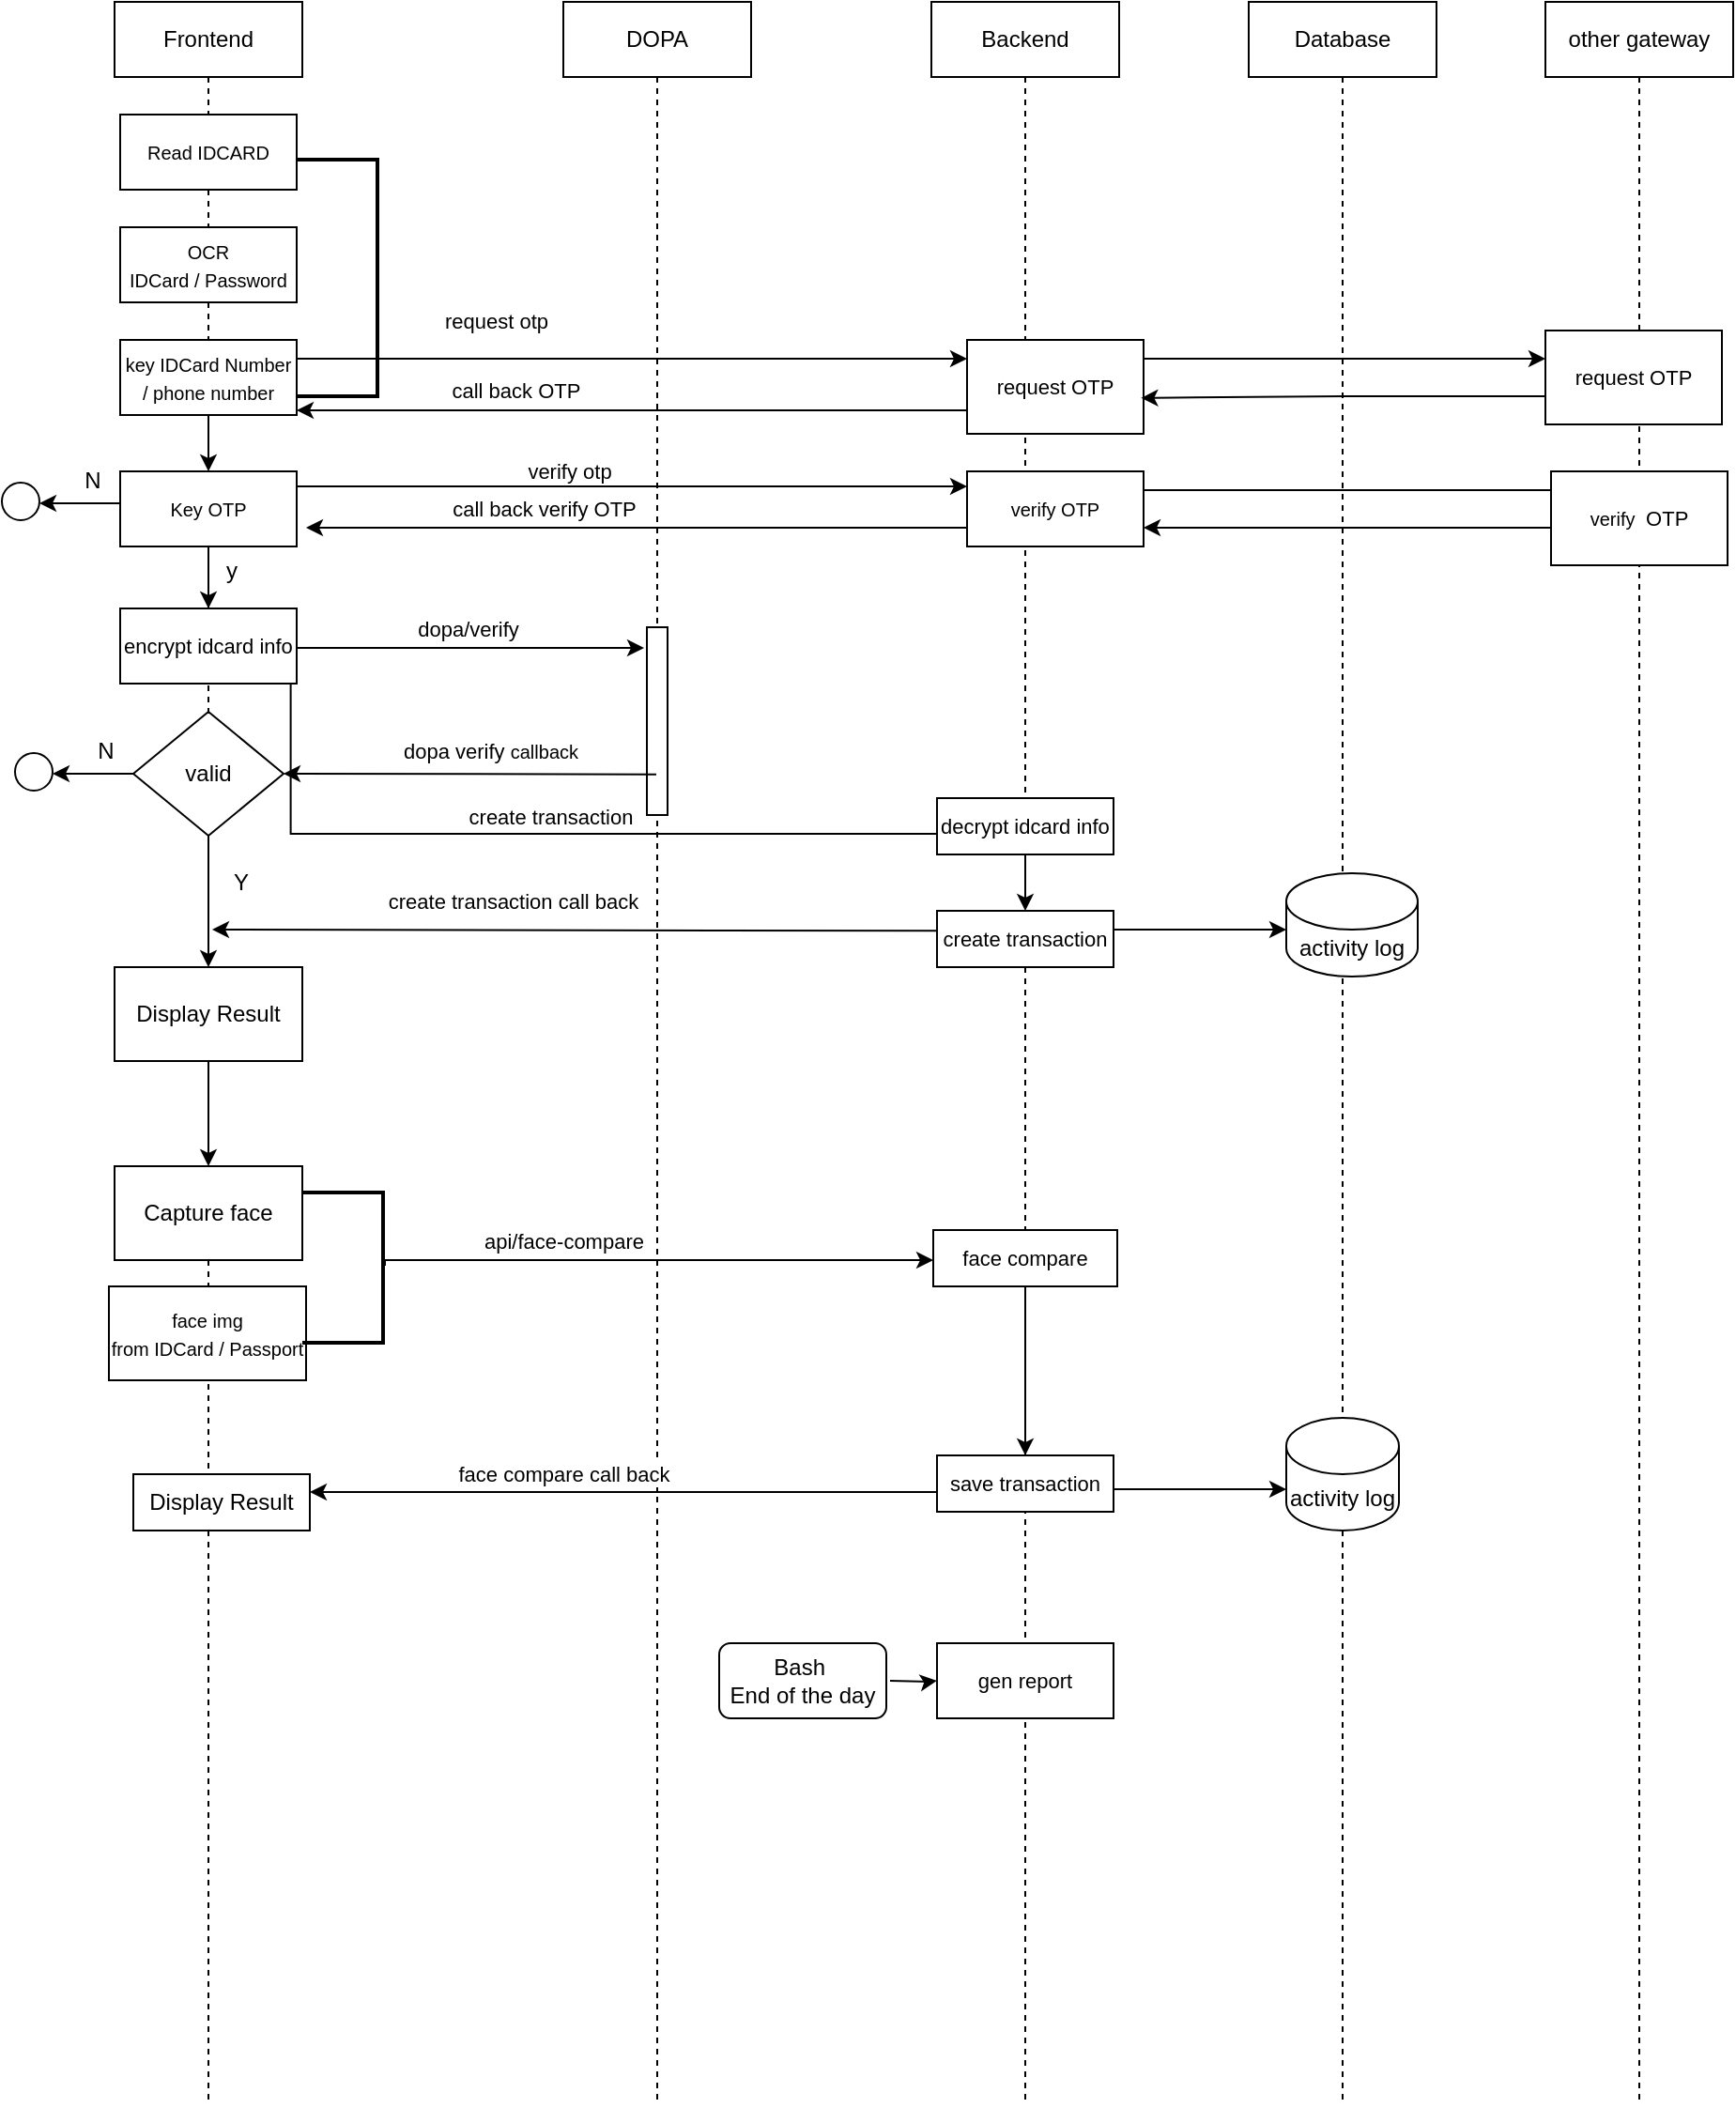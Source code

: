 <mxfile version="26.0.16">
  <diagram name="Page-1" id="2YBvvXClWsGukQMizWep">
    <mxGraphModel dx="1302" dy="711" grid="1" gridSize="10" guides="1" tooltips="1" connect="1" arrows="1" fold="1" page="1" pageScale="1" pageWidth="1100" pageHeight="1700" math="0" shadow="0">
      <root>
        <mxCell id="0" />
        <mxCell id="1" parent="0" />
        <mxCell id="aM9ryv3xv72pqoxQDRHE-1" value="Frontend" style="shape=umlLifeline;perimeter=lifelinePerimeter;whiteSpace=wrap;html=1;container=0;dropTarget=0;collapsible=0;recursiveResize=0;outlineConnect=0;portConstraint=eastwest;newEdgeStyle={&quot;edgeStyle&quot;:&quot;elbowEdgeStyle&quot;,&quot;elbow&quot;:&quot;vertical&quot;,&quot;curved&quot;:0,&quot;rounded&quot;:0};fillColor=none;" parent="1" vertex="1">
          <mxGeometry x="298" y="40" width="100" height="1120" as="geometry" />
        </mxCell>
        <mxCell id="aM9ryv3xv72pqoxQDRHE-5" value="DOPA" style="shape=umlLifeline;perimeter=lifelinePerimeter;whiteSpace=wrap;html=1;container=0;dropTarget=0;collapsible=0;recursiveResize=0;outlineConnect=0;portConstraint=eastwest;newEdgeStyle={&quot;edgeStyle&quot;:&quot;elbowEdgeStyle&quot;,&quot;elbow&quot;:&quot;vertical&quot;,&quot;curved&quot;:0,&quot;rounded&quot;:0};" parent="1" vertex="1">
          <mxGeometry x="537" y="40" width="100" height="1120" as="geometry" />
        </mxCell>
        <mxCell id="Z1pbQhOpRkisMLD_R11F-22" value="" style="edgeStyle=elbowEdgeStyle;rounded=0;orthogonalLoop=1;jettySize=auto;html=1;elbow=vertical;curved=0;" edge="1" parent="1">
          <mxGeometry relative="1" as="geometry">
            <mxPoint x="758" y="534.67" as="sourcePoint" />
            <mxPoint x="350" y="533.34" as="targetPoint" />
          </mxGeometry>
        </mxCell>
        <mxCell id="Z1pbQhOpRkisMLD_R11F-82" value="create transaction call back" style="edgeLabel;html=1;align=center;verticalAlign=middle;resizable=0;points=[];" vertex="1" connectable="0" parent="Z1pbQhOpRkisMLD_R11F-22">
          <mxGeometry x="0.051" y="1" relative="1" as="geometry">
            <mxPoint x="-34" y="-16" as="offset" />
          </mxGeometry>
        </mxCell>
        <mxCell id="Z1pbQhOpRkisMLD_R11F-1" value="Backend" style="shape=umlLifeline;perimeter=lifelinePerimeter;whiteSpace=wrap;html=1;container=0;dropTarget=0;collapsible=0;recursiveResize=0;outlineConnect=0;portConstraint=eastwest;newEdgeStyle={&quot;edgeStyle&quot;:&quot;elbowEdgeStyle&quot;,&quot;elbow&quot;:&quot;vertical&quot;,&quot;curved&quot;:0,&quot;rounded&quot;:0};" vertex="1" parent="1">
          <mxGeometry x="733" y="40" width="100" height="1120" as="geometry" />
        </mxCell>
        <mxCell id="Z1pbQhOpRkisMLD_R11F-117" value="" style="edgeStyle=orthogonalEdgeStyle;rounded=0;orthogonalLoop=1;jettySize=auto;html=1;" edge="1" parent="1" source="Z1pbQhOpRkisMLD_R11F-11" target="Z1pbQhOpRkisMLD_R11F-115">
          <mxGeometry relative="1" as="geometry" />
        </mxCell>
        <mxCell id="Z1pbQhOpRkisMLD_R11F-11" value="&lt;font style=&quot;font-size: 10px;&quot;&gt;key IDCard Number / phone number&lt;/font&gt;" style="rounded=0;whiteSpace=wrap;html=1;" vertex="1" parent="1">
          <mxGeometry x="301" y="220" width="94" height="40" as="geometry" />
        </mxCell>
        <mxCell id="Z1pbQhOpRkisMLD_R11F-16" value="" style="edgeStyle=orthogonalEdgeStyle;rounded=0;orthogonalLoop=1;jettySize=auto;html=1;entryX=1;entryY=0.5;entryDx=0;entryDy=0;" edge="1" parent="1" source="Z1pbQhOpRkisMLD_R11F-14">
          <mxGeometry relative="1" as="geometry">
            <mxPoint x="265" y="451" as="targetPoint" />
          </mxGeometry>
        </mxCell>
        <mxCell id="Z1pbQhOpRkisMLD_R11F-75" value="" style="edgeStyle=orthogonalEdgeStyle;rounded=0;orthogonalLoop=1;jettySize=auto;html=1;" edge="1" parent="1" source="Z1pbQhOpRkisMLD_R11F-14" target="Z1pbQhOpRkisMLD_R11F-76">
          <mxGeometry relative="1" as="geometry" />
        </mxCell>
        <mxCell id="Z1pbQhOpRkisMLD_R11F-14" value="valid" style="rhombus;whiteSpace=wrap;html=1;" vertex="1" parent="1">
          <mxGeometry x="308" y="418" width="80" height="66" as="geometry" />
        </mxCell>
        <mxCell id="Z1pbQhOpRkisMLD_R11F-15" value="" style="ellipse;whiteSpace=wrap;html=1;aspect=fixed;" vertex="1" parent="1">
          <mxGeometry x="245" y="440" width="20" height="20" as="geometry" />
        </mxCell>
        <mxCell id="Z1pbQhOpRkisMLD_R11F-17" value="N" style="text;html=1;align=center;verticalAlign=middle;resizable=0;points=[];autosize=1;strokeColor=none;fillColor=none;" vertex="1" parent="1">
          <mxGeometry x="278" y="424" width="30" height="30" as="geometry" />
        </mxCell>
        <mxCell id="Z1pbQhOpRkisMLD_R11F-20" value="" style="rounded=0;whiteSpace=wrap;html=1;" vertex="1" parent="1">
          <mxGeometry x="581.5" y="373" width="11" height="100" as="geometry" />
        </mxCell>
        <mxCell id="Z1pbQhOpRkisMLD_R11F-21" value="create transaction" style="html=1;verticalAlign=bottom;endArrow=block;edgeStyle=elbowEdgeStyle;elbow=vertical;curved=0;rounded=0;exitX=0.966;exitY=0.77;exitDx=0;exitDy=0;exitPerimeter=0;" edge="1" parent="1">
          <mxGeometry x="-0.003" relative="1" as="geometry">
            <mxPoint x="391.804" y="394.8" as="sourcePoint" />
            <Array as="points">
              <mxPoint x="677.5" y="483" />
            </Array>
            <mxPoint x="758" y="483" as="targetPoint" />
            <mxPoint as="offset" />
          </mxGeometry>
        </mxCell>
        <mxCell id="Z1pbQhOpRkisMLD_R11F-24" value="" style="edgeStyle=elbowEdgeStyle;rounded=0;orthogonalLoop=1;jettySize=auto;html=1;elbow=vertical;curved=0;entryX=1;entryY=0.5;entryDx=0;entryDy=0;" edge="1" parent="1" target="Z1pbQhOpRkisMLD_R11F-14">
          <mxGeometry relative="1" as="geometry">
            <mxPoint x="586.5" y="451.333" as="sourcePoint" />
            <mxPoint x="455" y="384.5" as="targetPoint" />
          </mxGeometry>
        </mxCell>
        <mxCell id="Z1pbQhOpRkisMLD_R11F-28" value="&lt;font style=&quot;font-size: 10px;&quot;&gt;&lt;span style=&quot;font-size: 11px; background-color: rgb(255, 255, 255);&quot;&gt;dopa verify&amp;nbsp;&lt;/span&gt;callback&lt;/font&gt;" style="text;html=1;align=center;verticalAlign=middle;resizable=0;points=[];autosize=1;strokeColor=none;fillColor=none;" vertex="1" parent="1">
          <mxGeometry x="438" y="424" width="120" height="30" as="geometry" />
        </mxCell>
        <mxCell id="Z1pbQhOpRkisMLD_R11F-31" value="Y" style="text;html=1;align=center;verticalAlign=middle;resizable=0;points=[];autosize=1;strokeColor=none;fillColor=none;" vertex="1" parent="1">
          <mxGeometry x="350" y="494" width="30" height="30" as="geometry" />
        </mxCell>
        <mxCell id="Z1pbQhOpRkisMLD_R11F-35" value="&lt;font style=&quot;font-size: 10px;&quot;&gt;Read IDCARD&lt;/font&gt;" style="rounded=0;whiteSpace=wrap;html=1;" vertex="1" parent="1">
          <mxGeometry x="301" y="100" width="94" height="40" as="geometry" />
        </mxCell>
        <mxCell id="Z1pbQhOpRkisMLD_R11F-36" value="&lt;font style=&quot;font-size: 10px;&quot;&gt;OCR&lt;br&gt;IDCard / Password&lt;/font&gt;" style="rounded=0;whiteSpace=wrap;html=1;" vertex="1" parent="1">
          <mxGeometry x="301" y="160" width="94" height="40" as="geometry" />
        </mxCell>
        <mxCell id="Z1pbQhOpRkisMLD_R11F-45" value="" style="edgeStyle=orthogonalEdgeStyle;rounded=0;orthogonalLoop=1;jettySize=auto;html=1;exitX=1;exitY=0.5;exitDx=0;exitDy=0;" edge="1" parent="1">
          <mxGeometry relative="1" as="geometry">
            <mxPoint x="395" y="384" as="sourcePoint" />
            <mxPoint x="580" y="384" as="targetPoint" />
            <Array as="points">
              <mxPoint x="535" y="384" />
              <mxPoint x="535" y="384" />
            </Array>
          </mxGeometry>
        </mxCell>
        <mxCell id="Z1pbQhOpRkisMLD_R11F-60" value="dopa/verify" style="edgeLabel;html=1;align=center;verticalAlign=middle;resizable=0;points=[];" vertex="1" connectable="0" parent="Z1pbQhOpRkisMLD_R11F-45">
          <mxGeometry x="0.244" y="-1" relative="1" as="geometry">
            <mxPoint x="-24" y="-11" as="offset" />
          </mxGeometry>
        </mxCell>
        <mxCell id="Z1pbQhOpRkisMLD_R11F-46" value="" style="strokeWidth=2;html=1;shape=mxgraph.flowchart.annotation_1;align=left;pointerEvents=1;direction=west;" vertex="1" parent="1">
          <mxGeometry x="395" y="124" width="43" height="126" as="geometry" />
        </mxCell>
        <mxCell id="Z1pbQhOpRkisMLD_R11F-52" value="Capture face" style="rounded=0;whiteSpace=wrap;html=1;" vertex="1" parent="1">
          <mxGeometry x="298" y="660" width="100" height="50" as="geometry" />
        </mxCell>
        <mxCell id="Z1pbQhOpRkisMLD_R11F-68" value="" style="edgeStyle=orthogonalEdgeStyle;rounded=0;orthogonalLoop=1;jettySize=auto;html=1;exitX=0;exitY=0.5;exitDx=0;exitDy=0;exitPerimeter=0;" edge="1" parent="1" target="Z1pbQhOpRkisMLD_R11F-87">
          <mxGeometry relative="1" as="geometry">
            <mxPoint x="442" y="713" as="sourcePoint" />
            <mxPoint x="760" y="710" as="targetPoint" />
            <Array as="points">
              <mxPoint x="442" y="710" />
            </Array>
          </mxGeometry>
        </mxCell>
        <mxCell id="Z1pbQhOpRkisMLD_R11F-69" value="api/face-compare" style="edgeLabel;html=1;align=center;verticalAlign=middle;resizable=0;points=[];" vertex="1" connectable="0" parent="Z1pbQhOpRkisMLD_R11F-68">
          <mxGeometry x="0.244" y="-1" relative="1" as="geometry">
            <mxPoint x="-86" y="-11" as="offset" />
          </mxGeometry>
        </mxCell>
        <mxCell id="Z1pbQhOpRkisMLD_R11F-70" value="&lt;font style=&quot;font-size: 10px;&quot;&gt;face img &lt;br&gt;from IDCard / Passport&lt;/font&gt;" style="rounded=0;whiteSpace=wrap;html=1;" vertex="1" parent="1">
          <mxGeometry x="295" y="724" width="105" height="50" as="geometry" />
        </mxCell>
        <mxCell id="Z1pbQhOpRkisMLD_R11F-71" value="&lt;span style=&quot;font-size: 11px;&quot;&gt;encrypt idcard info&lt;/span&gt;" style="rounded=0;whiteSpace=wrap;html=1;" vertex="1" parent="1">
          <mxGeometry x="301" y="363" width="94" height="40" as="geometry" />
        </mxCell>
        <mxCell id="Z1pbQhOpRkisMLD_R11F-85" value="" style="edgeStyle=orthogonalEdgeStyle;rounded=0;orthogonalLoop=1;jettySize=auto;html=1;" edge="1" parent="1" source="Z1pbQhOpRkisMLD_R11F-73" target="Z1pbQhOpRkisMLD_R11F-84">
          <mxGeometry relative="1" as="geometry">
            <Array as="points">
              <mxPoint x="892" y="534" />
              <mxPoint x="892" y="534" />
            </Array>
          </mxGeometry>
        </mxCell>
        <mxCell id="Z1pbQhOpRkisMLD_R11F-73" value="&lt;span style=&quot;font-size: 11px;&quot;&gt;create transaction&lt;/span&gt;" style="rounded=0;whiteSpace=wrap;html=1;" vertex="1" parent="1">
          <mxGeometry x="736" y="524" width="94" height="30" as="geometry" />
        </mxCell>
        <mxCell id="Z1pbQhOpRkisMLD_R11F-77" value="" style="edgeStyle=orthogonalEdgeStyle;rounded=0;orthogonalLoop=1;jettySize=auto;html=1;" edge="1" parent="1" source="Z1pbQhOpRkisMLD_R11F-76" target="Z1pbQhOpRkisMLD_R11F-52">
          <mxGeometry relative="1" as="geometry" />
        </mxCell>
        <mxCell id="Z1pbQhOpRkisMLD_R11F-76" value="Display Result" style="rounded=0;whiteSpace=wrap;html=1;" vertex="1" parent="1">
          <mxGeometry x="298" y="554" width="100" height="50" as="geometry" />
        </mxCell>
        <mxCell id="Z1pbQhOpRkisMLD_R11F-80" value="" style="edgeStyle=orthogonalEdgeStyle;rounded=0;orthogonalLoop=1;jettySize=auto;html=1;" edge="1" parent="1" source="Z1pbQhOpRkisMLD_R11F-78" target="Z1pbQhOpRkisMLD_R11F-73">
          <mxGeometry relative="1" as="geometry" />
        </mxCell>
        <mxCell id="Z1pbQhOpRkisMLD_R11F-78" value="&lt;span style=&quot;font-size: 11px;&quot;&gt;decrypt idcard info&lt;/span&gt;" style="rounded=0;whiteSpace=wrap;html=1;" vertex="1" parent="1">
          <mxGeometry x="736" y="464" width="94" height="30" as="geometry" />
        </mxCell>
        <mxCell id="Z1pbQhOpRkisMLD_R11F-83" value="Database" style="shape=umlLifeline;perimeter=lifelinePerimeter;whiteSpace=wrap;html=1;container=0;dropTarget=0;collapsible=0;recursiveResize=0;outlineConnect=0;portConstraint=eastwest;newEdgeStyle={&quot;edgeStyle&quot;:&quot;elbowEdgeStyle&quot;,&quot;elbow&quot;:&quot;vertical&quot;,&quot;curved&quot;:0,&quot;rounded&quot;:0};" vertex="1" parent="1">
          <mxGeometry x="902" y="40" width="100" height="1120" as="geometry" />
        </mxCell>
        <mxCell id="Z1pbQhOpRkisMLD_R11F-84" value="activity log" style="shape=cylinder3;whiteSpace=wrap;html=1;boundedLbl=1;backgroundOutline=1;size=15;" vertex="1" parent="1">
          <mxGeometry x="922" y="504" width="70" height="55" as="geometry" />
        </mxCell>
        <mxCell id="Z1pbQhOpRkisMLD_R11F-86" value="" style="strokeWidth=2;html=1;shape=mxgraph.flowchart.annotation_1;align=left;pointerEvents=1;direction=west;" vertex="1" parent="1">
          <mxGeometry x="398" y="674" width="43" height="80" as="geometry" />
        </mxCell>
        <mxCell id="Z1pbQhOpRkisMLD_R11F-93" value="" style="edgeStyle=orthogonalEdgeStyle;rounded=0;orthogonalLoop=1;jettySize=auto;html=1;" edge="1" parent="1" source="Z1pbQhOpRkisMLD_R11F-87" target="Z1pbQhOpRkisMLD_R11F-89">
          <mxGeometry relative="1" as="geometry" />
        </mxCell>
        <mxCell id="Z1pbQhOpRkisMLD_R11F-87" value="&lt;span style=&quot;font-size: 11px; text-wrap-mode: nowrap; background-color: rgb(255, 255, 255);&quot;&gt;face compare&lt;/span&gt;" style="rounded=0;whiteSpace=wrap;html=1;" vertex="1" parent="1">
          <mxGeometry x="734" y="694" width="98" height="30" as="geometry" />
        </mxCell>
        <mxCell id="Z1pbQhOpRkisMLD_R11F-88" value="activity log" style="shape=cylinder3;whiteSpace=wrap;html=1;boundedLbl=1;backgroundOutline=1;size=15;" vertex="1" parent="1">
          <mxGeometry x="922" y="794" width="60" height="60" as="geometry" />
        </mxCell>
        <mxCell id="Z1pbQhOpRkisMLD_R11F-90" value="" style="edgeStyle=orthogonalEdgeStyle;rounded=0;orthogonalLoop=1;jettySize=auto;html=1;" edge="1" parent="1" source="Z1pbQhOpRkisMLD_R11F-89" target="Z1pbQhOpRkisMLD_R11F-88">
          <mxGeometry relative="1" as="geometry">
            <Array as="points">
              <mxPoint x="862" y="832" />
              <mxPoint x="862" y="832" />
            </Array>
          </mxGeometry>
        </mxCell>
        <mxCell id="Z1pbQhOpRkisMLD_R11F-92" value="" style="edgeStyle=orthogonalEdgeStyle;rounded=0;orthogonalLoop=1;jettySize=auto;html=1;exitX=0.031;exitY=0.649;exitDx=0;exitDy=0;exitPerimeter=0;" edge="1" parent="1" source="Z1pbQhOpRkisMLD_R11F-89" target="Z1pbQhOpRkisMLD_R11F-91">
          <mxGeometry relative="1" as="geometry">
            <mxPoint x="760" y="824" as="sourcePoint" />
            <Array as="points">
              <mxPoint x="760" y="834" />
              <mxPoint x="760" y="834" />
            </Array>
          </mxGeometry>
        </mxCell>
        <mxCell id="Z1pbQhOpRkisMLD_R11F-89" value="&lt;span style=&quot;font-size: 11px;&quot;&gt;save transaction&lt;/span&gt;" style="rounded=0;whiteSpace=wrap;html=1;" vertex="1" parent="1">
          <mxGeometry x="736" y="814" width="94" height="30" as="geometry" />
        </mxCell>
        <mxCell id="Z1pbQhOpRkisMLD_R11F-91" value="Display Result" style="rounded=0;whiteSpace=wrap;html=1;" vertex="1" parent="1">
          <mxGeometry x="308" y="824" width="94" height="30" as="geometry" />
        </mxCell>
        <mxCell id="Z1pbQhOpRkisMLD_R11F-94" value="face compare call back" style="edgeLabel;html=1;align=center;verticalAlign=middle;resizable=0;points=[];" vertex="1" connectable="0" parent="1">
          <mxGeometry x="537.003" y="824.0" as="geometry" />
        </mxCell>
        <mxCell id="Z1pbQhOpRkisMLD_R11F-98" value="" style="edgeStyle=orthogonalEdgeStyle;rounded=0;orthogonalLoop=1;jettySize=auto;html=1;" edge="1" parent="1" target="Z1pbQhOpRkisMLD_R11F-97">
          <mxGeometry relative="1" as="geometry">
            <mxPoint x="711.0" y="934" as="sourcePoint" />
          </mxGeometry>
        </mxCell>
        <mxCell id="Z1pbQhOpRkisMLD_R11F-95" value="Bash&amp;nbsp;&lt;br&gt;End of the day" style="rounded=1;whiteSpace=wrap;html=1;" vertex="1" parent="1">
          <mxGeometry x="620" y="914" width="89" height="40" as="geometry" />
        </mxCell>
        <mxCell id="Z1pbQhOpRkisMLD_R11F-97" value="&lt;span style=&quot;font-size: 11px;&quot;&gt;gen report&lt;/span&gt;" style="rounded=0;whiteSpace=wrap;html=1;" vertex="1" parent="1">
          <mxGeometry x="736" y="914" width="94" height="40" as="geometry" />
        </mxCell>
        <mxCell id="Z1pbQhOpRkisMLD_R11F-124" value="" style="edgeStyle=orthogonalEdgeStyle;rounded=0;orthogonalLoop=1;jettySize=auto;html=1;" edge="1" parent="1" source="Z1pbQhOpRkisMLD_R11F-105" target="Z1pbQhOpRkisMLD_R11F-125">
          <mxGeometry relative="1" as="geometry">
            <Array as="points">
              <mxPoint x="1010" y="230" />
              <mxPoint x="1010" y="230" />
            </Array>
          </mxGeometry>
        </mxCell>
        <mxCell id="Z1pbQhOpRkisMLD_R11F-105" value="&lt;span style=&quot;font-size: 11px;&quot;&gt;request OTP&lt;/span&gt;" style="rounded=0;whiteSpace=wrap;html=1;" vertex="1" parent="1">
          <mxGeometry x="752" y="220" width="94" height="50" as="geometry" />
        </mxCell>
        <mxCell id="Z1pbQhOpRkisMLD_R11F-110" value="" style="edgeStyle=elbowEdgeStyle;rounded=0;orthogonalLoop=1;jettySize=auto;html=1;elbow=vertical;curved=0;exitX=0;exitY=0.75;exitDx=0;exitDy=0;" edge="1" parent="1" source="Z1pbQhOpRkisMLD_R11F-105" target="Z1pbQhOpRkisMLD_R11F-11">
          <mxGeometry relative="1" as="geometry">
            <mxPoint x="770" y="253" as="sourcePoint" />
            <mxPoint x="470" y="260" as="targetPoint" />
          </mxGeometry>
        </mxCell>
        <mxCell id="Z1pbQhOpRkisMLD_R11F-111" value="call back OTP&amp;nbsp;" style="edgeLabel;html=1;align=center;verticalAlign=middle;resizable=0;points=[];" vertex="1" connectable="0" parent="Z1pbQhOpRkisMLD_R11F-110">
          <mxGeometry x="0.051" y="1" relative="1" as="geometry">
            <mxPoint x="-52" y="-12" as="offset" />
          </mxGeometry>
        </mxCell>
        <mxCell id="Z1pbQhOpRkisMLD_R11F-113" value="" style="edgeStyle=orthogonalEdgeStyle;rounded=0;orthogonalLoop=1;jettySize=auto;html=1;exitX=1;exitY=0.5;exitDx=0;exitDy=0;" edge="1" parent="1" target="Z1pbQhOpRkisMLD_R11F-105">
          <mxGeometry relative="1" as="geometry">
            <mxPoint x="395" y="230" as="sourcePoint" />
            <mxPoint x="710" y="233" as="targetPoint" />
            <Array as="points">
              <mxPoint x="720" y="230" />
              <mxPoint x="720" y="230" />
            </Array>
          </mxGeometry>
        </mxCell>
        <mxCell id="Z1pbQhOpRkisMLD_R11F-114" value="request otp" style="edgeLabel;html=1;align=center;verticalAlign=middle;resizable=0;points=[];" vertex="1" connectable="0" parent="Z1pbQhOpRkisMLD_R11F-113">
          <mxGeometry x="0.244" y="-1" relative="1" as="geometry">
            <mxPoint x="-116" y="-21" as="offset" />
          </mxGeometry>
        </mxCell>
        <mxCell id="Z1pbQhOpRkisMLD_R11F-116" value="" style="edgeStyle=orthogonalEdgeStyle;rounded=0;orthogonalLoop=1;jettySize=auto;html=1;" edge="1" parent="1" source="Z1pbQhOpRkisMLD_R11F-115" target="Z1pbQhOpRkisMLD_R11F-71">
          <mxGeometry relative="1" as="geometry" />
        </mxCell>
        <mxCell id="Z1pbQhOpRkisMLD_R11F-119" value="" style="edgeStyle=orthogonalEdgeStyle;rounded=0;orthogonalLoop=1;jettySize=auto;html=1;" edge="1" parent="1">
          <mxGeometry relative="1" as="geometry">
            <mxPoint x="395" y="298.0" as="sourcePoint" />
            <mxPoint x="752" y="298.0" as="targetPoint" />
          </mxGeometry>
        </mxCell>
        <mxCell id="Z1pbQhOpRkisMLD_R11F-115" value="&lt;font style=&quot;font-size: 10px;&quot;&gt;Key OTP&lt;/font&gt;" style="rounded=0;whiteSpace=wrap;html=1;" vertex="1" parent="1">
          <mxGeometry x="301" y="290" width="94" height="40" as="geometry" />
        </mxCell>
        <mxCell id="Z1pbQhOpRkisMLD_R11F-130" value="" style="edgeStyle=orthogonalEdgeStyle;rounded=0;orthogonalLoop=1;jettySize=auto;html=1;entryX=0.287;entryY=0.4;entryDx=0;entryDy=0;entryPerimeter=0;" edge="1" parent="1" source="Z1pbQhOpRkisMLD_R11F-118" target="Z1pbQhOpRkisMLD_R11F-129">
          <mxGeometry relative="1" as="geometry">
            <Array as="points">
              <mxPoint x="1090" y="300" />
            </Array>
          </mxGeometry>
        </mxCell>
        <mxCell id="Z1pbQhOpRkisMLD_R11F-118" value="&lt;font style=&quot;font-size: 10px;&quot;&gt;verify OTP&lt;/font&gt;" style="rounded=0;whiteSpace=wrap;html=1;" vertex="1" parent="1">
          <mxGeometry x="752" y="290" width="94" height="40" as="geometry" />
        </mxCell>
        <mxCell id="Z1pbQhOpRkisMLD_R11F-120" value="verify otp" style="edgeLabel;html=1;align=center;verticalAlign=middle;resizable=0;points=[];" vertex="1" connectable="0" parent="1">
          <mxGeometry x="539.997" y="290.003" as="geometry" />
        </mxCell>
        <mxCell id="Z1pbQhOpRkisMLD_R11F-121" value="other gateway" style="shape=umlLifeline;perimeter=lifelinePerimeter;whiteSpace=wrap;html=1;container=0;dropTarget=0;collapsible=0;recursiveResize=0;outlineConnect=0;portConstraint=eastwest;newEdgeStyle={&quot;edgeStyle&quot;:&quot;elbowEdgeStyle&quot;,&quot;elbow&quot;:&quot;vertical&quot;,&quot;curved&quot;:0,&quot;rounded&quot;:0};" vertex="1" parent="1">
          <mxGeometry x="1060" y="40" width="100" height="1120" as="geometry" />
        </mxCell>
        <mxCell id="Z1pbQhOpRkisMLD_R11F-128" value="" style="edgeStyle=orthogonalEdgeStyle;rounded=0;orthogonalLoop=1;jettySize=auto;html=1;entryX=0.986;entryY=0.618;entryDx=0;entryDy=0;entryPerimeter=0;exitX=0;exitY=0.75;exitDx=0;exitDy=0;" edge="1" parent="1" source="Z1pbQhOpRkisMLD_R11F-125" target="Z1pbQhOpRkisMLD_R11F-105">
          <mxGeometry relative="1" as="geometry">
            <Array as="points">
              <mxPoint x="1060" y="250" />
              <mxPoint x="953" y="250" />
            </Array>
          </mxGeometry>
        </mxCell>
        <mxCell id="Z1pbQhOpRkisMLD_R11F-125" value="&lt;span style=&quot;font-size: 11px;&quot;&gt;request OTP&lt;/span&gt;" style="rounded=0;whiteSpace=wrap;html=1;" vertex="1" parent="1">
          <mxGeometry x="1060" y="215" width="94" height="50" as="geometry" />
        </mxCell>
        <mxCell id="Z1pbQhOpRkisMLD_R11F-131" value="" style="edgeStyle=orthogonalEdgeStyle;rounded=0;orthogonalLoop=1;jettySize=auto;html=1;entryX=1;entryY=0.75;entryDx=0;entryDy=0;" edge="1" parent="1" source="Z1pbQhOpRkisMLD_R11F-129" target="Z1pbQhOpRkisMLD_R11F-118">
          <mxGeometry relative="1" as="geometry">
            <Array as="points">
              <mxPoint x="1020" y="320" />
              <mxPoint x="1020" y="320" />
            </Array>
          </mxGeometry>
        </mxCell>
        <mxCell id="Z1pbQhOpRkisMLD_R11F-129" value="&lt;span style=&quot;font-size: 10px;&quot;&gt;verify&amp;nbsp;&lt;/span&gt;&lt;span style=&quot;font-size: 11px;&quot;&gt;&amp;nbsp;OTP&lt;/span&gt;" style="rounded=0;whiteSpace=wrap;html=1;" vertex="1" parent="1">
          <mxGeometry x="1063" y="290" width="94" height="50" as="geometry" />
        </mxCell>
        <mxCell id="Z1pbQhOpRkisMLD_R11F-132" value="" style="edgeStyle=orthogonalEdgeStyle;rounded=0;orthogonalLoop=1;jettySize=auto;html=1;" edge="1" parent="1">
          <mxGeometry relative="1" as="geometry">
            <mxPoint x="752" y="320" as="sourcePoint" />
            <mxPoint x="400" y="320" as="targetPoint" />
            <Array as="points">
              <mxPoint x="709" y="320" />
              <mxPoint x="709" y="320" />
            </Array>
          </mxGeometry>
        </mxCell>
        <mxCell id="Z1pbQhOpRkisMLD_R11F-133" value="call back verify OTP&amp;nbsp;" style="edgeLabel;html=1;align=center;verticalAlign=middle;resizable=0;points=[];" vertex="1" connectable="0" parent="1">
          <mxGeometry x="536.997" y="310.003" as="geometry">
            <mxPoint x="-9" as="offset" />
          </mxGeometry>
        </mxCell>
        <mxCell id="Z1pbQhOpRkisMLD_R11F-134" value="y" style="text;html=1;align=center;verticalAlign=middle;resizable=0;points=[];autosize=1;strokeColor=none;fillColor=none;" vertex="1" parent="1">
          <mxGeometry x="345" y="328" width="30" height="30" as="geometry" />
        </mxCell>
        <mxCell id="Z1pbQhOpRkisMLD_R11F-135" value="" style="edgeStyle=orthogonalEdgeStyle;rounded=0;orthogonalLoop=1;jettySize=auto;html=1;entryX=1;entryY=0.5;entryDx=0;entryDy=0;" edge="1" parent="1">
          <mxGeometry relative="1" as="geometry">
            <mxPoint x="301" y="307" as="sourcePoint" />
            <mxPoint x="258" y="307" as="targetPoint" />
          </mxGeometry>
        </mxCell>
        <mxCell id="Z1pbQhOpRkisMLD_R11F-136" value="" style="ellipse;whiteSpace=wrap;html=1;aspect=fixed;" vertex="1" parent="1">
          <mxGeometry x="238" y="296" width="20" height="20" as="geometry" />
        </mxCell>
        <mxCell id="Z1pbQhOpRkisMLD_R11F-137" value="N" style="text;html=1;align=center;verticalAlign=middle;resizable=0;points=[];autosize=1;strokeColor=none;fillColor=none;" vertex="1" parent="1">
          <mxGeometry x="271" y="280" width="30" height="30" as="geometry" />
        </mxCell>
      </root>
    </mxGraphModel>
  </diagram>
</mxfile>

